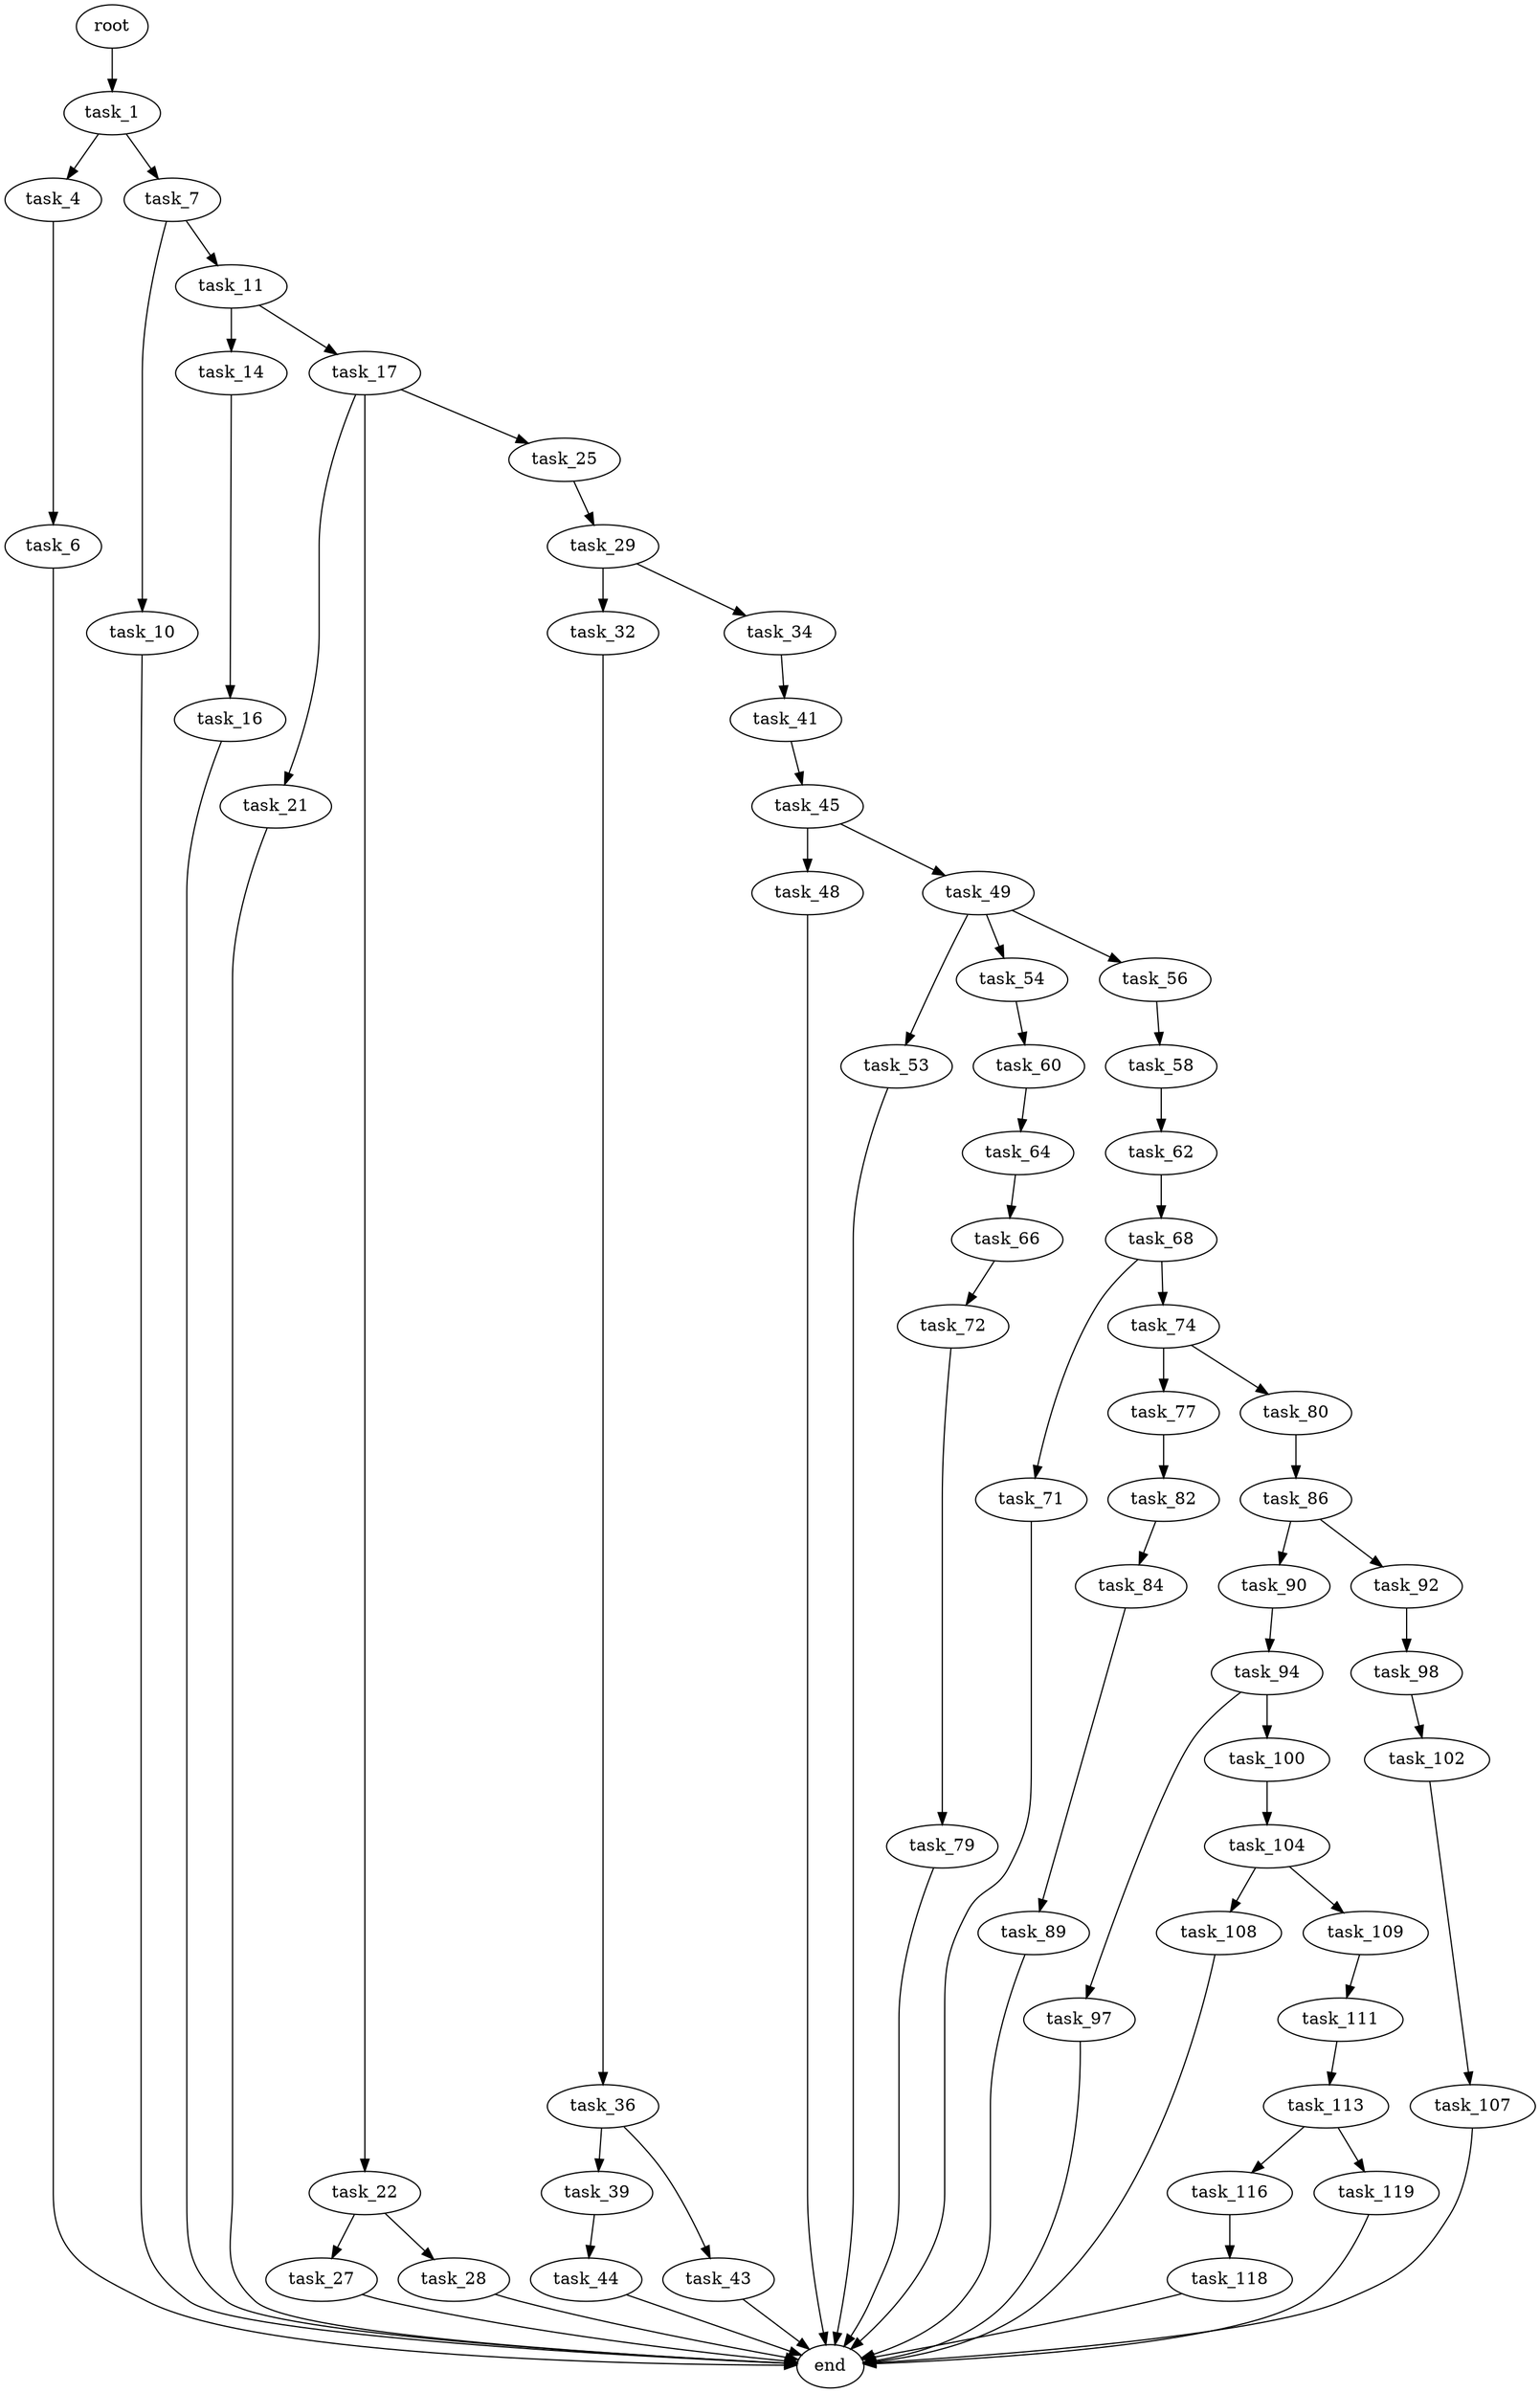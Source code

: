 digraph G {
  root [size="0.000000"];
  task_1 [size="5180023167.000000"];
  task_4 [size="180480928666.000000"];
  task_6 [size="549755813888.000000"];
  task_7 [size="782757789696.000000"];
  task_10 [size="793111554.000000"];
  task_11 [size="28575372459.000000"];
  task_14 [size="117984658835.000000"];
  task_16 [size="8589934592.000000"];
  task_17 [size="8977474840.000000"];
  task_21 [size="508856286.000000"];
  task_22 [size="196702358139.000000"];
  task_25 [size="1780236655.000000"];
  task_27 [size="378127069173.000000"];
  task_28 [size="136901428008.000000"];
  task_29 [size="8589934592.000000"];
  task_32 [size="5852884019.000000"];
  task_34 [size="231928233984.000000"];
  task_36 [size="210808101232.000000"];
  task_39 [size="134217728000.000000"];
  task_41 [size="5870193293.000000"];
  task_43 [size="549755813888.000000"];
  task_44 [size="544679399772.000000"];
  task_45 [size="134217728000.000000"];
  task_48 [size="68719476736.000000"];
  task_49 [size="68719476736.000000"];
  task_53 [size="168851450370.000000"];
  task_54 [size="32790409883.000000"];
  task_56 [size="191241202777.000000"];
  task_58 [size="28991029248.000000"];
  task_60 [size="28004284863.000000"];
  task_62 [size="1073741824000.000000"];
  task_64 [size="8589934592.000000"];
  task_66 [size="37874237010.000000"];
  task_68 [size="762254737375.000000"];
  task_71 [size="703031212137.000000"];
  task_72 [size="15479275625.000000"];
  task_74 [size="9472927901.000000"];
  task_77 [size="13655394602.000000"];
  task_79 [size="70880520519.000000"];
  task_80 [size="891325055719.000000"];
  task_82 [size="90261036829.000000"];
  task_84 [size="134217728000.000000"];
  task_86 [size="5141587772.000000"];
  task_89 [size="13735028417.000000"];
  task_90 [size="7169834864.000000"];
  task_92 [size="9294166152.000000"];
  task_94 [size="28991029248.000000"];
  task_97 [size="13115006142.000000"];
  task_98 [size="368293445632.000000"];
  task_100 [size="13358139468.000000"];
  task_102 [size="104417089194.000000"];
  task_104 [size="1073741824000.000000"];
  task_107 [size="8589934592.000000"];
  task_108 [size="1508983224.000000"];
  task_109 [size="1546350722.000000"];
  task_111 [size="549755813888.000000"];
  task_113 [size="8300440123.000000"];
  task_116 [size="485800367149.000000"];
  task_118 [size="19818751056.000000"];
  task_119 [size="68719476736.000000"];
  end [size="0.000000"];

  root -> task_1 [size="1.000000"];
  task_1 -> task_4 [size="134217728.000000"];
  task_1 -> task_7 [size="134217728.000000"];
  task_4 -> task_6 [size="838860800.000000"];
  task_6 -> end [size="1.000000"];
  task_7 -> task_10 [size="679477248.000000"];
  task_7 -> task_11 [size="679477248.000000"];
  task_10 -> end [size="1.000000"];
  task_11 -> task_14 [size="679477248.000000"];
  task_11 -> task_17 [size="679477248.000000"];
  task_14 -> task_16 [size="301989888.000000"];
  task_16 -> end [size="1.000000"];
  task_17 -> task_21 [size="209715200.000000"];
  task_17 -> task_22 [size="209715200.000000"];
  task_17 -> task_25 [size="209715200.000000"];
  task_21 -> end [size="1.000000"];
  task_22 -> task_27 [size="301989888.000000"];
  task_22 -> task_28 [size="301989888.000000"];
  task_25 -> task_29 [size="33554432.000000"];
  task_27 -> end [size="1.000000"];
  task_28 -> end [size="1.000000"];
  task_29 -> task_32 [size="33554432.000000"];
  task_29 -> task_34 [size="33554432.000000"];
  task_32 -> task_36 [size="209715200.000000"];
  task_34 -> task_41 [size="301989888.000000"];
  task_36 -> task_39 [size="301989888.000000"];
  task_36 -> task_43 [size="301989888.000000"];
  task_39 -> task_44 [size="209715200.000000"];
  task_41 -> task_45 [size="134217728.000000"];
  task_43 -> end [size="1.000000"];
  task_44 -> end [size="1.000000"];
  task_45 -> task_48 [size="209715200.000000"];
  task_45 -> task_49 [size="209715200.000000"];
  task_48 -> end [size="1.000000"];
  task_49 -> task_53 [size="134217728.000000"];
  task_49 -> task_54 [size="134217728.000000"];
  task_49 -> task_56 [size="134217728.000000"];
  task_53 -> end [size="1.000000"];
  task_54 -> task_60 [size="75497472.000000"];
  task_56 -> task_58 [size="301989888.000000"];
  task_58 -> task_62 [size="75497472.000000"];
  task_60 -> task_64 [size="536870912.000000"];
  task_62 -> task_68 [size="838860800.000000"];
  task_64 -> task_66 [size="33554432.000000"];
  task_66 -> task_72 [size="679477248.000000"];
  task_68 -> task_71 [size="679477248.000000"];
  task_68 -> task_74 [size="679477248.000000"];
  task_71 -> end [size="1.000000"];
  task_72 -> task_79 [size="411041792.000000"];
  task_74 -> task_77 [size="411041792.000000"];
  task_74 -> task_80 [size="411041792.000000"];
  task_77 -> task_82 [size="301989888.000000"];
  task_79 -> end [size="1.000000"];
  task_80 -> task_86 [size="838860800.000000"];
  task_82 -> task_84 [size="75497472.000000"];
  task_84 -> task_89 [size="209715200.000000"];
  task_86 -> task_90 [size="301989888.000000"];
  task_86 -> task_92 [size="301989888.000000"];
  task_89 -> end [size="1.000000"];
  task_90 -> task_94 [size="411041792.000000"];
  task_92 -> task_98 [size="301989888.000000"];
  task_94 -> task_97 [size="75497472.000000"];
  task_94 -> task_100 [size="75497472.000000"];
  task_97 -> end [size="1.000000"];
  task_98 -> task_102 [size="411041792.000000"];
  task_100 -> task_104 [size="411041792.000000"];
  task_102 -> task_107 [size="301989888.000000"];
  task_104 -> task_108 [size="838860800.000000"];
  task_104 -> task_109 [size="838860800.000000"];
  task_107 -> end [size="1.000000"];
  task_108 -> end [size="1.000000"];
  task_109 -> task_111 [size="33554432.000000"];
  task_111 -> task_113 [size="536870912.000000"];
  task_113 -> task_116 [size="134217728.000000"];
  task_113 -> task_119 [size="134217728.000000"];
  task_116 -> task_118 [size="411041792.000000"];
  task_118 -> end [size="1.000000"];
  task_119 -> end [size="1.000000"];
}
